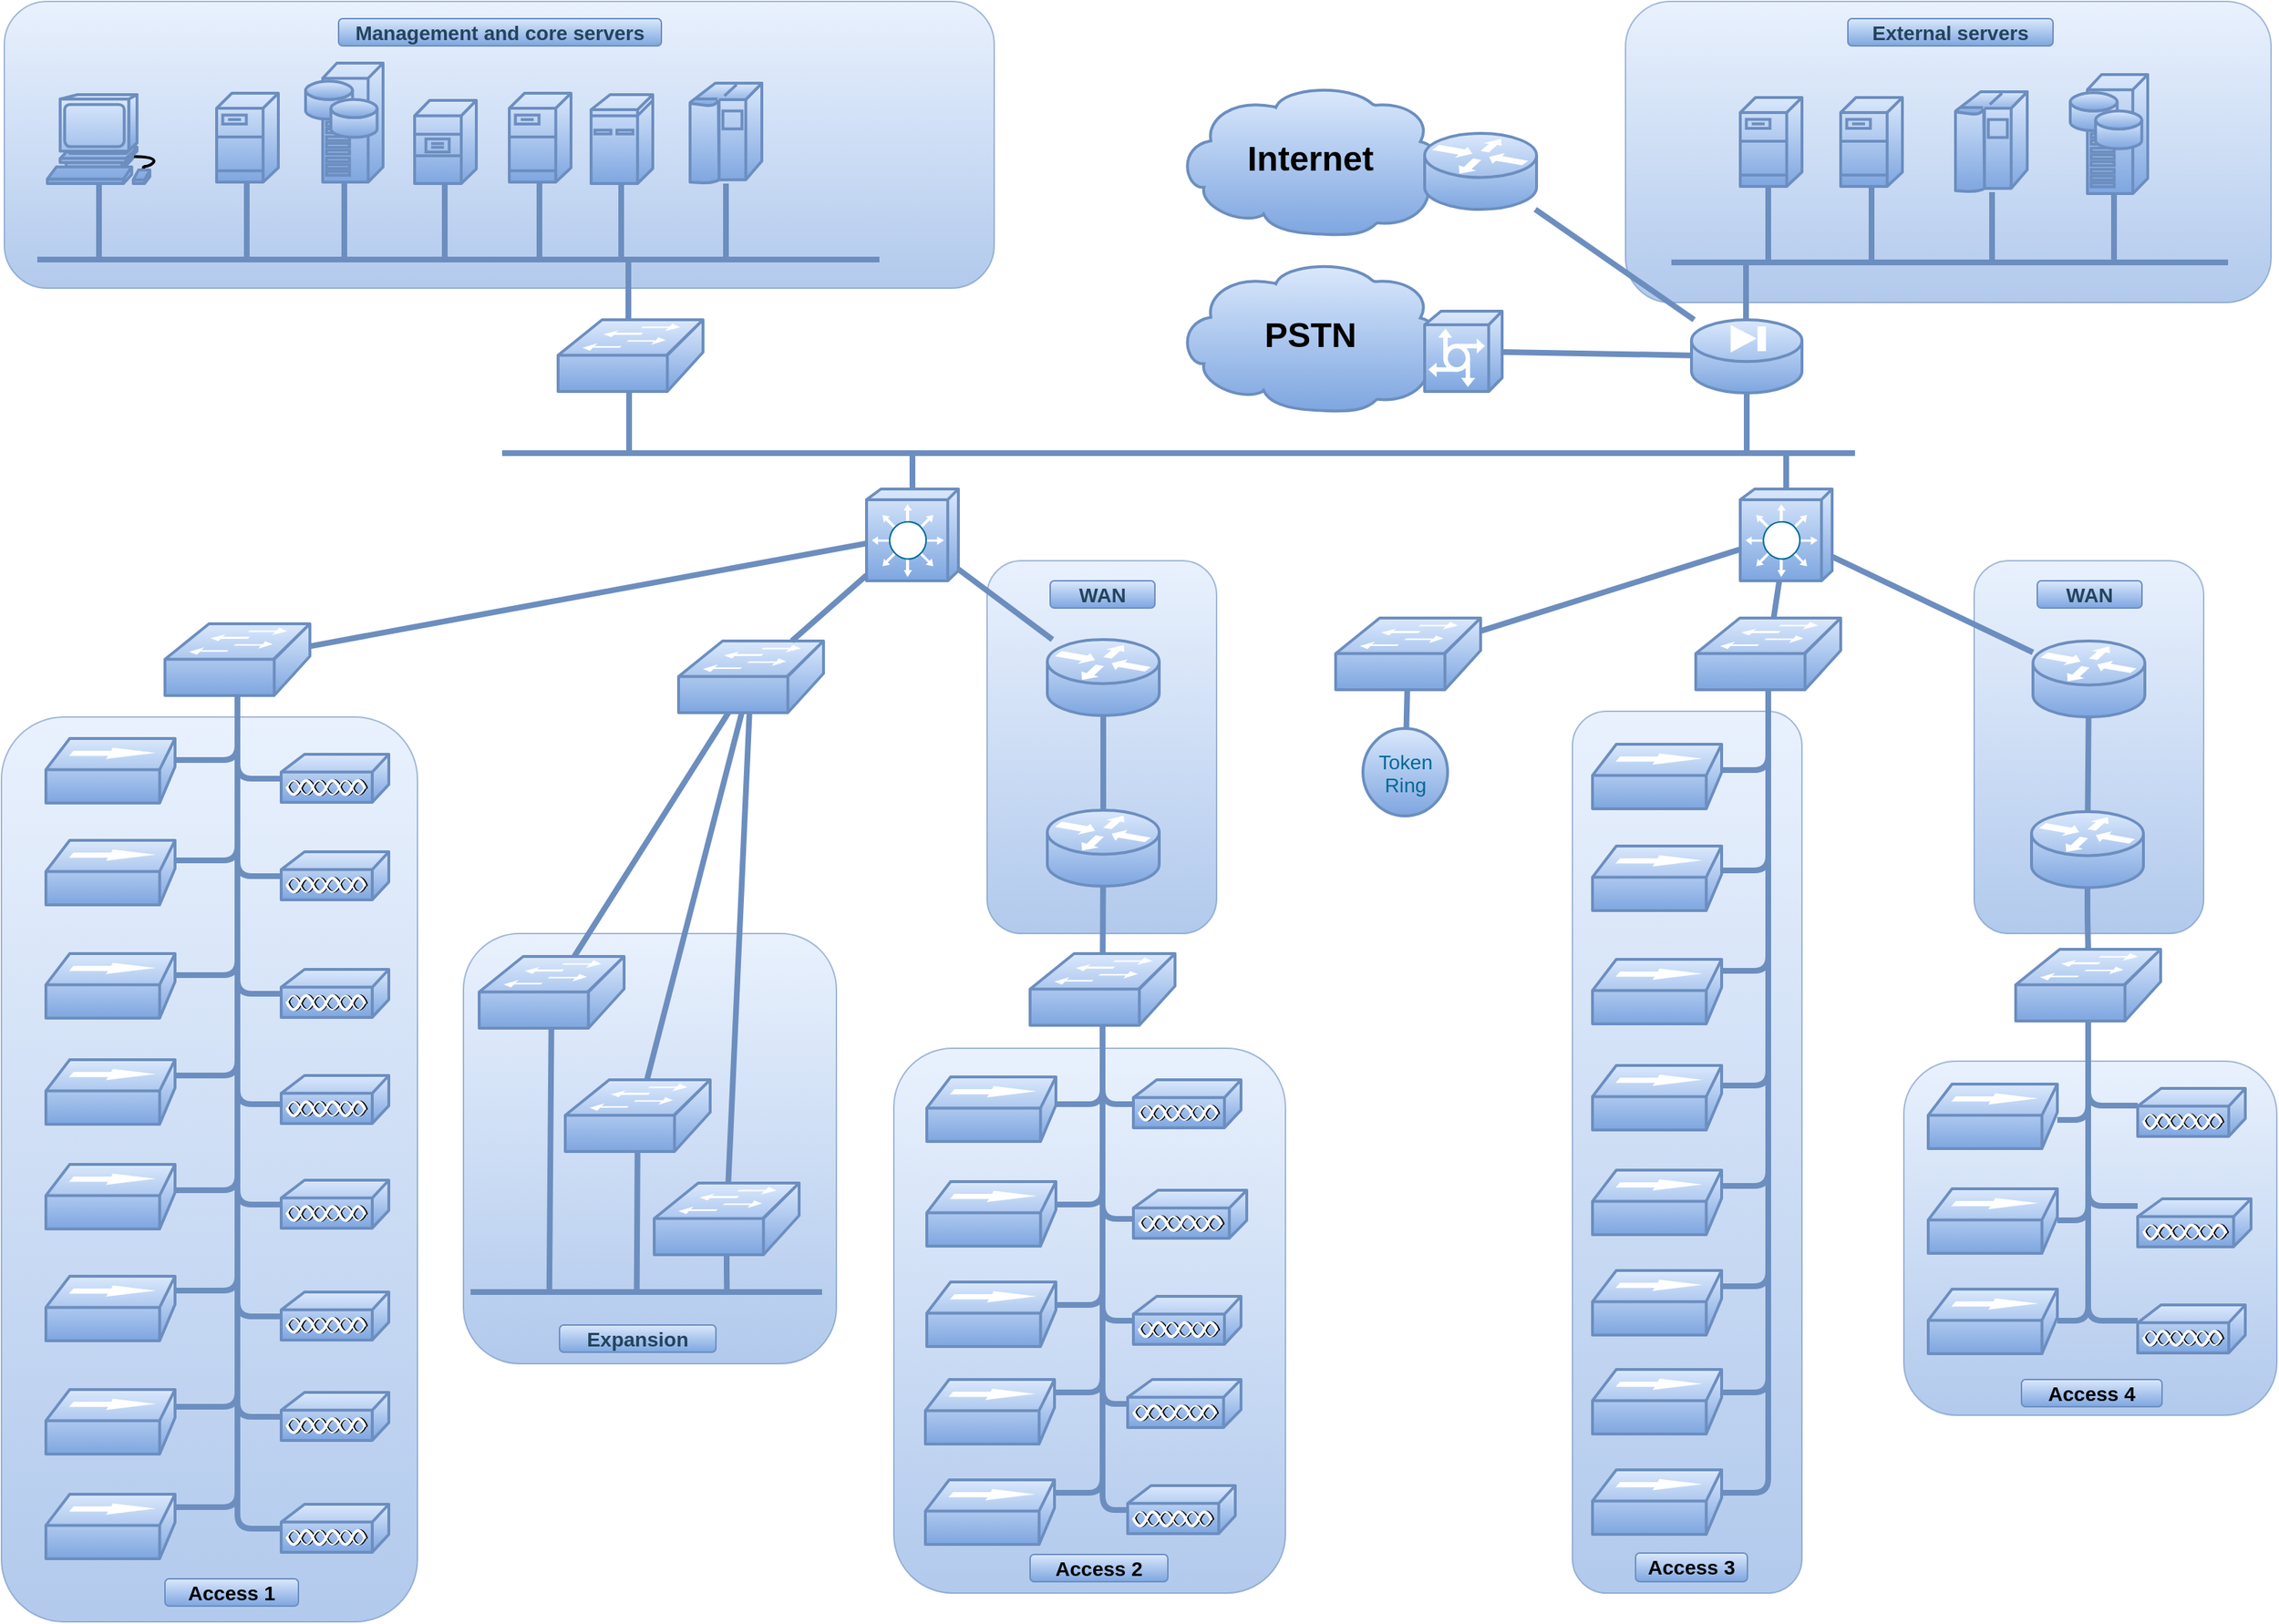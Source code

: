 <mxfile version="24.7.17">
  <diagram id="6a731a19-8d31-9384-78a2-239565b7b9f0" name="Page-1">
    <mxGraphModel dx="2868" dy="1488" grid="1" gridSize="10" guides="1" tooltips="1" connect="1" arrows="1" fold="1" page="1" pageScale="1" pageWidth="827" pageHeight="1169" background="none" math="0" shadow="0">
      <root>
        <mxCell id="0" />
        <mxCell id="1" parent="0" />
        <mxCell id="2086" value="" style="rounded=1;whiteSpace=wrap;html=1;fontSize=24;align=center;opacity=60;fillColor=#dae8fc;strokeColor=#6c8ebf;gradientColor=#7ea6e0;" parent="1" vertex="1">
          <mxGeometry x="715" y="420" width="160" height="260" as="geometry" />
        </mxCell>
        <mxCell id="2087" value="&lt;font color=&quot;#23445d&quot;&gt;WAN&lt;/font&gt;" style="rounded=1;whiteSpace=wrap;html=1;fontSize=14;align=center;fontStyle=1;fillColor=#dae8fc;strokeColor=#6c8ebf;gradientColor=#7ea6e0;" parent="1" vertex="1">
          <mxGeometry x="759" y="434" width="73" height="19" as="geometry" />
        </mxCell>
        <mxCell id="2088" value="" style="rounded=1;whiteSpace=wrap;html=1;fontSize=24;align=center;opacity=60;fillColor=#dae8fc;strokeColor=#6c8ebf;gradientColor=#7ea6e0;" parent="1" vertex="1">
          <mxGeometry x="1354" y="769" width="260" height="247" as="geometry" />
        </mxCell>
        <mxCell id="2089" value="" style="rounded=1;whiteSpace=wrap;html=1;fontSize=24;align=center;opacity=60;fillColor=#dae8fc;strokeColor=#6c8ebf;gradientColor=#7ea6e0;" parent="1" vertex="1">
          <mxGeometry x="650" y="760" width="273" height="380" as="geometry" />
        </mxCell>
        <mxCell id="2090" value="" style="rounded=1;whiteSpace=wrap;html=1;fontSize=24;align=center;opacity=60;fillColor=#dae8fc;strokeColor=#6c8ebf;gradientColor=#7ea6e0;" parent="1" vertex="1">
          <mxGeometry x="1403" y="420" width="160" height="260" as="geometry" />
        </mxCell>
        <mxCell id="2091" value="" style="rounded=1;whiteSpace=wrap;html=1;fontSize=24;align=center;opacity=60;fillColor=#dae8fc;strokeColor=#6c8ebf;gradientColor=#7ea6e0;" parent="1" vertex="1">
          <mxGeometry x="1123" y="525" width="160" height="615" as="geometry" />
        </mxCell>
        <mxCell id="2092" value="" style="rounded=1;whiteSpace=wrap;html=1;fontSize=24;align=center;opacity=60;fillColor=#dae8fc;strokeColor=#6c8ebf;gradientColor=#7ea6e0;" parent="1" vertex="1">
          <mxGeometry x="350" y="680" width="260" height="300" as="geometry" />
        </mxCell>
        <mxCell id="2093" value="" style="rounded=1;whiteSpace=wrap;html=1;fontSize=24;align=center;opacity=60;fillColor=#dae8fc;strokeColor=#6c8ebf;gradientColor=#7ea6e0;" parent="1" vertex="1">
          <mxGeometry x="28" y="529" width="290" height="631" as="geometry" />
        </mxCell>
        <mxCell id="2094" value="" style="rounded=1;whiteSpace=wrap;html=1;fontSize=24;align=center;opacity=60;fillColor=#dae8fc;strokeColor=#6c8ebf;gradientColor=#7ea6e0;" parent="1" vertex="1">
          <mxGeometry x="1160" y="30" width="450" height="210" as="geometry" />
        </mxCell>
        <mxCell id="2095" value="" style="rounded=1;whiteSpace=wrap;html=1;fontSize=24;align=center;opacity=60;fillColor=#dae8fc;strokeColor=#6c8ebf;gradientColor=#7ea6e0;" parent="1" vertex="1">
          <mxGeometry x="30" y="30" width="690" height="200" as="geometry" />
        </mxCell>
        <mxCell id="2096" value="" style="shape=mxgraph.cisco.computers_and_peripherals.workstation;html=1;dashed=0;strokeWidth=2;verticalLabelPosition=bottom;verticalAlign=top;fontFamily=Helvetica;fontSize=36;fillColor=#dae8fc;strokeColor=#6c8ebf;gradientColor=#7ea6e0;" parent="1" vertex="1">
          <mxGeometry x="60" y="95" width="83" height="62" as="geometry" />
        </mxCell>
        <mxCell id="2097" value="" style="shape=mxgraph.cisco.servers.fileserver;html=1;dashed=0;strokeWidth=2;verticalLabelPosition=bottom;verticalAlign=top;fontFamily=Helvetica;fontSize=36;fillColor=#dae8fc;strokeColor=#6c8ebf;gradientColor=#7ea6e0;" parent="1" vertex="1">
          <mxGeometry x="178" y="94" width="43" height="62" as="geometry" />
        </mxCell>
        <mxCell id="2098" value="" style="shape=mxgraph.cisco.servers.fileserver;html=1;dashed=0;strokeWidth=2;verticalLabelPosition=bottom;verticalAlign=top;fontFamily=Helvetica;fontSize=36;fillColor=#dae8fc;strokeColor=#6c8ebf;gradientColor=#7ea6e0;" parent="1" vertex="1">
          <mxGeometry x="382" y="94" width="43" height="62" as="geometry" />
        </mxCell>
        <mxCell id="2099" value="" style="shape=mxgraph.cisco.servers.file_server;html=1;dashed=0;strokeWidth=2;verticalLabelPosition=bottom;verticalAlign=top;fontFamily=Helvetica;fontSize=36;fillColor=#dae8fc;strokeColor=#6c8ebf;gradientColor=#7ea6e0;" parent="1" vertex="1">
          <mxGeometry x="316" y="99" width="43" height="58" as="geometry" />
        </mxCell>
        <mxCell id="2100" value="" style="shape=mxgraph.cisco.servers.storage_server;html=1;dashed=0;strokeWidth=2;verticalLabelPosition=bottom;verticalAlign=top;fontFamily=Helvetica;fontSize=36;fillColor=#dae8fc;strokeColor=#6c8ebf;gradientColor=#7ea6e0;" parent="1" vertex="1">
          <mxGeometry x="240" y="73" width="54" height="83" as="geometry" />
        </mxCell>
        <mxCell id="2101" value="" style="shape=mxgraph.cisco.computers_and_peripherals.ibm_mini_as400;html=1;dashed=0;strokeWidth=2;verticalLabelPosition=bottom;verticalAlign=top;fontFamily=Helvetica;fontSize=36;fillColor=#dae8fc;strokeColor=#6c8ebf;gradientColor=#7ea6e0;" parent="1" vertex="1">
          <mxGeometry x="439" y="95" width="43" height="62" as="geometry" />
        </mxCell>
        <mxCell id="2102" value="" style="shape=mxgraph.cisco.computers_and_peripherals.ibm_mainframe;html=1;dashed=0;strokeWidth=2;verticalLabelPosition=bottom;verticalAlign=top;fontFamily=Helvetica;fontSize=36;fillColor=#dae8fc;strokeColor=#6c8ebf;gradientColor=#7ea6e0;" parent="1" vertex="1">
          <mxGeometry x="508" y="87" width="50" height="70" as="geometry" />
        </mxCell>
        <mxCell id="2103" value="" style="shape=mxgraph.cisco.servers.fileserver;html=1;dashed=0;strokeWidth=2;verticalLabelPosition=bottom;verticalAlign=top;fontFamily=Helvetica;fontSize=36;fillColor=#dae8fc;strokeColor=#6c8ebf;gradientColor=#7ea6e0;" parent="1" vertex="1">
          <mxGeometry x="1240" y="97" width="43" height="62" as="geometry" />
        </mxCell>
        <mxCell id="2104" value="" style="shape=mxgraph.cisco.servers.fileserver;html=1;dashed=0;strokeWidth=2;verticalLabelPosition=bottom;verticalAlign=top;fontFamily=Helvetica;fontSize=36;fillColor=#dae8fc;strokeColor=#6c8ebf;gradientColor=#7ea6e0;" parent="1" vertex="1">
          <mxGeometry x="1310" y="97" width="43" height="62" as="geometry" />
        </mxCell>
        <mxCell id="2105" value="" style="shape=mxgraph.cisco.computers_and_peripherals.ibm_mainframe;html=1;dashed=0;strokeWidth=2;verticalLabelPosition=bottom;verticalAlign=top;fontFamily=Helvetica;fontSize=36;fillColor=#dae8fc;strokeColor=#6c8ebf;gradientColor=#7ea6e0;" parent="1" vertex="1">
          <mxGeometry x="1390" y="93" width="50" height="70" as="geometry" />
        </mxCell>
        <mxCell id="2106" value="" style="shape=mxgraph.cisco.servers.storage_server;html=1;dashed=0;strokeWidth=2;verticalLabelPosition=bottom;verticalAlign=top;fontFamily=Helvetica;fontSize=36;fillColor=#dae8fc;strokeColor=#6c8ebf;gradientColor=#7ea6e0;" parent="1" vertex="1">
          <mxGeometry x="1470" y="81" width="54" height="83" as="geometry" />
        </mxCell>
        <mxCell id="2107" value="" style="shape=mxgraph.cisco.switches.workgroup_switch;html=1;dashed=0;strokeWidth=2;verticalLabelPosition=bottom;verticalAlign=top;fontFamily=Helvetica;fontSize=36;fillColor=#dae8fc;strokeColor=#6c8ebf;gradientColor=#7ea6e0;" parent="1" vertex="1">
          <mxGeometry x="416" y="252" width="101" height="50" as="geometry" />
        </mxCell>
        <mxCell id="2108" value="" style="shape=mxgraph.cisco.security.pix_firewall;html=1;dashed=0;strokeWidth=2;verticalLabelPosition=bottom;verticalAlign=top;fontFamily=Helvetica;fontSize=36;fillColor=#dae8fc;strokeColor=#6c8ebf;gradientColor=#7ea6e0;" parent="1" vertex="1">
          <mxGeometry x="1206" y="252" width="77" height="51" as="geometry" />
        </mxCell>
        <mxCell id="2109" value="Internet" style="shape=mxgraph.cisco.storage.cloud;html=1;dashed=0;strokeWidth=2;fontFamily=Helvetica;fontSize=24;align=center;fontStyle=1;fillColor=#dae8fc;strokeColor=#6c8ebf;gradientColor=#7ea6e0;" parent="1" vertex="1">
          <mxGeometry x="847" y="87" width="186" height="106" as="geometry" />
        </mxCell>
        <mxCell id="2110" value="PSTN" style="shape=mxgraph.cisco.storage.cloud;html=1;dashed=0;strokeWidth=2;fontFamily=Helvetica;fontSize=24;fontStyle=1;fillColor=#dae8fc;strokeColor=#6c8ebf;gradientColor=#7ea6e0;" parent="1" vertex="1">
          <mxGeometry x="847" y="210" width="186" height="106" as="geometry" />
        </mxCell>
        <mxCell id="2111" value="" style="shape=mxgraph.cisco.servers.communications_server;html=1;dashed=0;strokeWidth=2;verticalLabelPosition=bottom;verticalAlign=top;fontFamily=Helvetica;fontSize=36;fillColor=#dae8fc;strokeColor=#6c8ebf;gradientColor=#7ea6e0;" parent="1" vertex="1">
          <mxGeometry x="1020" y="246" width="54" height="56" as="geometry" />
        </mxCell>
        <mxCell id="2112" value="" style="shape=mxgraph.cisco.switches.layer_3_switch;html=1;dashed=0;strokeWidth=2;verticalLabelPosition=bottom;verticalAlign=top;fontFamily=Helvetica;fontSize=36;fillColor=#dae8fc;strokeColor=#6c8ebf;gradientColor=#7ea6e0;" parent="1" vertex="1">
          <mxGeometry x="631" y="370" width="64" height="64" as="geometry" />
        </mxCell>
        <mxCell id="2113" value="" style="shape=mxgraph.cisco.switches.layer_3_switch;html=1;dashed=0;strokeWidth=2;verticalLabelPosition=bottom;verticalAlign=top;fontFamily=Helvetica;fontSize=36;fillColor=#dae8fc;strokeColor=#6c8ebf;gradientColor=#7ea6e0;" parent="1" vertex="1">
          <mxGeometry x="1240" y="370" width="64" height="64" as="geometry" />
        </mxCell>
        <mxCell id="2114" value="" style="shape=mxgraph.cisco.switches.workgroup_switch;html=1;dashed=0;strokeWidth=2;verticalLabelPosition=bottom;verticalAlign=top;fontFamily=Helvetica;fontSize=36;fillColor=#dae8fc;strokeColor=#6c8ebf;gradientColor=#7ea6e0;" parent="1" vertex="1">
          <mxGeometry x="142" y="464" width="101" height="50" as="geometry" />
        </mxCell>
        <mxCell id="2115" value="" style="shape=mxgraph.cisco.switches.workgroup_switch;html=1;dashed=0;strokeWidth=2;verticalLabelPosition=bottom;verticalAlign=top;fontFamily=Helvetica;fontSize=36;fillColor=#dae8fc;strokeColor=#6c8ebf;gradientColor=#7ea6e0;" parent="1" vertex="1">
          <mxGeometry x="958" y="460" width="101" height="50" as="geometry" />
        </mxCell>
        <mxCell id="2116" value="" style="shape=mxgraph.cisco.switches.workgroup_switch;html=1;dashed=0;strokeWidth=2;verticalLabelPosition=bottom;verticalAlign=top;fontFamily=Helvetica;fontSize=36;fillColor=#dae8fc;strokeColor=#6c8ebf;gradientColor=#7ea6e0;" parent="1" vertex="1">
          <mxGeometry x="500" y="476" width="101" height="50" as="geometry" />
        </mxCell>
        <mxCell id="2117" value="" style="shape=mxgraph.cisco.switches.workgroup_switch;html=1;dashed=0;strokeWidth=2;verticalLabelPosition=bottom;verticalAlign=top;fontFamily=Helvetica;fontSize=36;fillColor=#dae8fc;strokeColor=#6c8ebf;gradientColor=#7ea6e0;" parent="1" vertex="1">
          <mxGeometry x="1209" y="460" width="101" height="50" as="geometry" />
        </mxCell>
        <mxCell id="2118" value="" style="shape=mxgraph.cisco.switches.workgroup_switch;html=1;dashed=0;strokeWidth=2;verticalLabelPosition=bottom;verticalAlign=top;fontFamily=Helvetica;fontSize=36;fillColor=#dae8fc;strokeColor=#6c8ebf;gradientColor=#7ea6e0;" parent="1" vertex="1">
          <mxGeometry x="361" y="696" width="101" height="50" as="geometry" />
        </mxCell>
        <mxCell id="2119" value="" style="shape=mxgraph.cisco.switches.workgroup_switch;html=1;dashed=0;strokeWidth=2;verticalLabelPosition=bottom;verticalAlign=top;fontFamily=Helvetica;fontSize=36;fillColor=#dae8fc;strokeColor=#6c8ebf;gradientColor=#7ea6e0;" parent="1" vertex="1">
          <mxGeometry x="483" y="854" width="101" height="50" as="geometry" />
        </mxCell>
        <mxCell id="2120" value="" style="shape=mxgraph.cisco.misc.access_point;html=1;dashed=0;strokeWidth=2;verticalLabelPosition=bottom;verticalAlign=top;fontFamily=Helvetica;fontSize=36;fillColor=#dae8fc;strokeColor=#6c8ebf;gradientColor=#7ea6e0;" parent="1" vertex="1">
          <mxGeometry x="223" y="555" width="75" height="34" as="geometry" />
        </mxCell>
        <mxCell id="2121" value="" style="shape=mxgraph.cisco.misc.access_point;html=1;dashed=0;strokeWidth=2;verticalLabelPosition=bottom;verticalAlign=top;fontFamily=Helvetica;fontSize=36;fillColor=#dae8fc;strokeColor=#6c8ebf;gradientColor=#7ea6e0;" parent="1" vertex="1">
          <mxGeometry x="223" y="623" width="75" height="34" as="geometry" />
        </mxCell>
        <mxCell id="2122" value="" style="shape=mxgraph.cisco.misc.access_point;html=1;dashed=0;strokeWidth=2;verticalLabelPosition=bottom;verticalAlign=top;fontFamily=Helvetica;fontSize=36;fillColor=#dae8fc;strokeColor=#6c8ebf;gradientColor=#7ea6e0;" parent="1" vertex="1">
          <mxGeometry x="223" y="852" width="75" height="34" as="geometry" />
        </mxCell>
        <mxCell id="2123" value="" style="shape=mxgraph.cisco.misc.access_point;html=1;dashed=0;strokeWidth=2;verticalLabelPosition=bottom;verticalAlign=top;fontFamily=Helvetica;fontSize=36;fillColor=#dae8fc;strokeColor=#6c8ebf;gradientColor=#7ea6e0;" parent="1" vertex="1">
          <mxGeometry x="223" y="705" width="75" height="34" as="geometry" />
        </mxCell>
        <mxCell id="2124" value="" style="shape=mxgraph.cisco.misc.access_point;html=1;dashed=0;strokeWidth=2;verticalLabelPosition=bottom;verticalAlign=top;fontFamily=Helvetica;fontSize=36;fillColor=#dae8fc;strokeColor=#6c8ebf;gradientColor=#7ea6e0;" parent="1" vertex="1">
          <mxGeometry x="223" y="930" width="75" height="34" as="geometry" />
        </mxCell>
        <mxCell id="2125" value="" style="shape=mxgraph.cisco.misc.access_point;html=1;dashed=0;strokeWidth=2;verticalLabelPosition=bottom;verticalAlign=top;fontFamily=Helvetica;fontSize=36;fillColor=#dae8fc;strokeColor=#6c8ebf;gradientColor=#7ea6e0;" parent="1" vertex="1">
          <mxGeometry x="223" y="779" width="75" height="34" as="geometry" />
        </mxCell>
        <mxCell id="2126" value="" style="shape=mxgraph.cisco.hubs_and_gateways.100baset_hub;html=1;dashed=0;strokeWidth=2;verticalLabelPosition=bottom;verticalAlign=top;fontFamily=Helvetica;fontSize=36;fillColor=#dae8fc;strokeColor=#6c8ebf;gradientColor=#7ea6e0;" parent="1" vertex="1">
          <mxGeometry x="59" y="544" width="90" height="45" as="geometry" />
        </mxCell>
        <mxCell id="2127" value="" style="shape=mxgraph.cisco.hubs_and_gateways.100baset_hub;html=1;dashed=0;strokeWidth=2;verticalLabelPosition=bottom;verticalAlign=top;fontFamily=Helvetica;fontSize=36;fillColor=#dae8fc;strokeColor=#6c8ebf;gradientColor=#7ea6e0;" parent="1" vertex="1">
          <mxGeometry x="59" y="841" width="90" height="45" as="geometry" />
        </mxCell>
        <mxCell id="2128" value="" style="shape=mxgraph.cisco.hubs_and_gateways.100baset_hub;html=1;dashed=0;strokeWidth=2;verticalLabelPosition=bottom;verticalAlign=top;fontFamily=Helvetica;fontSize=36;fillColor=#dae8fc;strokeColor=#6c8ebf;gradientColor=#7ea6e0;" parent="1" vertex="1">
          <mxGeometry x="59" y="615" width="90" height="45" as="geometry" />
        </mxCell>
        <mxCell id="2129" value="" style="shape=mxgraph.cisco.hubs_and_gateways.100baset_hub;html=1;dashed=0;strokeWidth=2;verticalLabelPosition=bottom;verticalAlign=top;fontFamily=Helvetica;fontSize=36;fillColor=#dae8fc;strokeColor=#6c8ebf;gradientColor=#7ea6e0;" parent="1" vertex="1">
          <mxGeometry x="59" y="694" width="90" height="45" as="geometry" />
        </mxCell>
        <mxCell id="2130" value="" style="shape=mxgraph.cisco.hubs_and_gateways.100baset_hub;html=1;dashed=0;strokeWidth=2;verticalLabelPosition=bottom;verticalAlign=top;fontFamily=Helvetica;fontSize=36;fillColor=#dae8fc;strokeColor=#6c8ebf;gradientColor=#7ea6e0;" parent="1" vertex="1">
          <mxGeometry x="59" y="768" width="90" height="45" as="geometry" />
        </mxCell>
        <mxCell id="2131" value="" style="shape=mxgraph.cisco.misc.token;html=1;dashed=0;strokeWidth=2;verticalLabelPosition=bottom;verticalAlign=top;fontFamily=Helvetica;fontSize=36;labelBackgroundColor=none;fillColor=#dae8fc;strokeColor=#6c8ebf;gradientColor=#7ea6e0;" parent="1" vertex="1">
          <mxGeometry x="977" y="537" width="59" height="61" as="geometry" />
        </mxCell>
        <mxCell id="2132" value="" style="shape=mxgraph.cisco.routers.router;html=1;dashed=0;strokeWidth=2;verticalLabelPosition=bottom;verticalAlign=top;fontFamily=Helvetica;fontSize=36;fillColor=#dae8fc;strokeColor=#6c8ebf;gradientColor=#7ea6e0;" parent="1" vertex="1">
          <mxGeometry x="757" y="475" width="78" height="53" as="geometry" />
        </mxCell>
        <mxCell id="2133" value="" style="shape=mxgraph.cisco.routers.router;html=1;dashed=0;strokeWidth=2;verticalLabelPosition=bottom;verticalAlign=top;fontFamily=Helvetica;fontSize=36;fillColor=#dae8fc;strokeColor=#6c8ebf;gradientColor=#7ea6e0;" parent="1" vertex="1">
          <mxGeometry x="1444" y="476" width="78" height="53" as="geometry" />
        </mxCell>
        <mxCell id="2134" value="" style="shape=mxgraph.cisco.routers.router;html=1;dashed=0;strokeWidth=2;verticalLabelPosition=bottom;verticalAlign=top;fontFamily=Helvetica;fontSize=36;fillColor=#dae8fc;strokeColor=#6c8ebf;gradientColor=#7ea6e0;" parent="1" vertex="1">
          <mxGeometry x="757" y="594" width="78" height="53" as="geometry" />
        </mxCell>
        <mxCell id="2135" value="" style="shape=mxgraph.cisco.routers.router;html=1;dashed=0;strokeWidth=2;verticalLabelPosition=bottom;verticalAlign=top;fontFamily=Helvetica;fontSize=36;fillColor=#dae8fc;strokeColor=#6c8ebf;gradientColor=#7ea6e0;" parent="1" vertex="1">
          <mxGeometry x="1443" y="595" width="78" height="53" as="geometry" />
        </mxCell>
        <mxCell id="2136" value="" style="shape=mxgraph.cisco.switches.workgroup_switch;html=1;dashed=0;strokeWidth=2;verticalLabelPosition=bottom;verticalAlign=top;fontFamily=Helvetica;fontSize=36;fillColor=#dae8fc;strokeColor=#6c8ebf;gradientColor=#7ea6e0;" parent="1" vertex="1">
          <mxGeometry x="745" y="694" width="101" height="50" as="geometry" />
        </mxCell>
        <mxCell id="2137" value="" style="shape=mxgraph.cisco.switches.workgroup_switch;html=1;dashed=0;strokeWidth=2;verticalLabelPosition=bottom;verticalAlign=top;fontFamily=Helvetica;fontSize=36;fillColor=#dae8fc;strokeColor=#6c8ebf;gradientColor=#7ea6e0;" parent="1" vertex="1">
          <mxGeometry x="1432" y="691" width="101" height="50" as="geometry" />
        </mxCell>
        <mxCell id="2138" value="" style="shape=mxgraph.cisco.routers.router;html=1;dashed=0;strokeWidth=2;verticalLabelPosition=bottom;verticalAlign=top;fontFamily=Helvetica;fontSize=36;fillColor=#dae8fc;strokeColor=#6c8ebf;gradientColor=#7ea6e0;" parent="1" vertex="1">
          <mxGeometry x="1020" y="122" width="78" height="53" as="geometry" />
        </mxCell>
        <mxCell id="2139" value="" style="shape=mxgraph.cisco.hubs_and_gateways.100baset_hub;html=1;dashed=0;strokeWidth=2;verticalLabelPosition=bottom;verticalAlign=top;fontFamily=Helvetica;fontSize=36;fillColor=#dae8fc;strokeColor=#6c8ebf;gradientColor=#7ea6e0;" parent="1" vertex="1">
          <mxGeometry x="59" y="919" width="90" height="45" as="geometry" />
        </mxCell>
        <mxCell id="2140" value="" style="shape=mxgraph.cisco.hubs_and_gateways.100baset_hub;html=1;dashed=0;strokeWidth=2;verticalLabelPosition=bottom;verticalAlign=top;fontFamily=Helvetica;fontSize=36;fillColor=#dae8fc;strokeColor=#6c8ebf;gradientColor=#7ea6e0;" parent="1" vertex="1">
          <mxGeometry x="1137" y="548" width="90" height="45" as="geometry" />
        </mxCell>
        <mxCell id="2141" value="" style="shape=mxgraph.cisco.hubs_and_gateways.100baset_hub;html=1;dashed=0;strokeWidth=2;verticalLabelPosition=bottom;verticalAlign=top;fontFamily=Helvetica;fontSize=36;fillColor=#dae8fc;strokeColor=#6c8ebf;gradientColor=#7ea6e0;" parent="1" vertex="1">
          <mxGeometry x="1137" y="845" width="90" height="45" as="geometry" />
        </mxCell>
        <mxCell id="2142" value="" style="shape=mxgraph.cisco.hubs_and_gateways.100baset_hub;html=1;dashed=0;strokeWidth=2;verticalLabelPosition=bottom;verticalAlign=top;fontFamily=Helvetica;fontSize=36;fillColor=#dae8fc;strokeColor=#6c8ebf;gradientColor=#7ea6e0;" parent="1" vertex="1">
          <mxGeometry x="1137" y="619" width="90" height="45" as="geometry" />
        </mxCell>
        <mxCell id="2143" value="" style="shape=mxgraph.cisco.hubs_and_gateways.100baset_hub;html=1;dashed=0;strokeWidth=2;verticalLabelPosition=bottom;verticalAlign=top;fontFamily=Helvetica;fontSize=36;fillColor=#dae8fc;strokeColor=#6c8ebf;gradientColor=#7ea6e0;" parent="1" vertex="1">
          <mxGeometry x="1137" y="698" width="90" height="45" as="geometry" />
        </mxCell>
        <mxCell id="2144" value="" style="shape=mxgraph.cisco.hubs_and_gateways.100baset_hub;html=1;dashed=0;strokeWidth=2;verticalLabelPosition=bottom;verticalAlign=top;fontFamily=Helvetica;fontSize=36;fillColor=#dae8fc;strokeColor=#6c8ebf;gradientColor=#7ea6e0;" parent="1" vertex="1">
          <mxGeometry x="1137" y="772" width="90" height="45" as="geometry" />
        </mxCell>
        <mxCell id="2145" value="" style="shape=mxgraph.cisco.hubs_and_gateways.100baset_hub;html=1;dashed=0;strokeWidth=2;verticalLabelPosition=bottom;verticalAlign=top;fontFamily=Helvetica;fontSize=36;fillColor=#dae8fc;strokeColor=#6c8ebf;gradientColor=#7ea6e0;" parent="1" vertex="1">
          <mxGeometry x="1137" y="915" width="90" height="45" as="geometry" />
        </mxCell>
        <mxCell id="2146" value="" style="shape=mxgraph.cisco.hubs_and_gateways.100baset_hub;html=1;dashed=0;strokeWidth=2;verticalLabelPosition=bottom;verticalAlign=top;fontFamily=Helvetica;fontSize=36;fillColor=#dae8fc;strokeColor=#6c8ebf;gradientColor=#7ea6e0;" parent="1" vertex="1">
          <mxGeometry x="673" y="853" width="90" height="45" as="geometry" />
        </mxCell>
        <mxCell id="2147" value="" style="shape=mxgraph.cisco.hubs_and_gateways.100baset_hub;html=1;dashed=0;strokeWidth=2;verticalLabelPosition=bottom;verticalAlign=top;fontFamily=Helvetica;fontSize=36;fillColor=#dae8fc;strokeColor=#6c8ebf;gradientColor=#7ea6e0;" parent="1" vertex="1">
          <mxGeometry x="673" y="780" width="90" height="45" as="geometry" />
        </mxCell>
        <mxCell id="2148" value="" style="shape=mxgraph.cisco.hubs_and_gateways.100baset_hub;html=1;dashed=0;strokeWidth=2;verticalLabelPosition=bottom;verticalAlign=top;fontFamily=Helvetica;fontSize=36;fillColor=#dae8fc;strokeColor=#6c8ebf;gradientColor=#7ea6e0;" parent="1" vertex="1">
          <mxGeometry x="673" y="923" width="90" height="45" as="geometry" />
        </mxCell>
        <mxCell id="2149" value="" style="shape=mxgraph.cisco.misc.access_point;html=1;dashed=0;strokeWidth=2;verticalLabelPosition=bottom;verticalAlign=top;fontFamily=Helvetica;fontSize=36;fillColor=#dae8fc;strokeColor=#6c8ebf;gradientColor=#7ea6e0;" parent="1" vertex="1">
          <mxGeometry x="817" y="859" width="79" height="34" as="geometry" />
        </mxCell>
        <mxCell id="2150" value="" style="shape=mxgraph.cisco.misc.access_point;html=1;dashed=0;strokeWidth=2;verticalLabelPosition=bottom;verticalAlign=top;fontFamily=Helvetica;fontSize=36;fillColor=#dae8fc;strokeColor=#6c8ebf;gradientColor=#7ea6e0;" parent="1" vertex="1">
          <mxGeometry x="817" y="933" width="75" height="34" as="geometry" />
        </mxCell>
        <mxCell id="2151" value="" style="shape=mxgraph.cisco.misc.access_point;html=1;dashed=0;strokeWidth=2;verticalLabelPosition=bottom;verticalAlign=top;fontFamily=Helvetica;fontSize=36;fillColor=#dae8fc;strokeColor=#6c8ebf;gradientColor=#7ea6e0;" parent="1" vertex="1">
          <mxGeometry x="817" y="782" width="75" height="34" as="geometry" />
        </mxCell>
        <mxCell id="2152" value="" style="line;html=1;fillColor=#dae8fc;strokeColor=#6c8ebf;gradientColor=#7ea6e0;" parent="1" vertex="1">
          <mxGeometry x="53" y="205" width="587" height="10" as="geometry" />
        </mxCell>
        <mxCell id="2153" value="" style="line;html=1;fillColor=#dae8fc;strokeColor=#6c8ebf;gradientColor=#7ea6e0;" parent="1" vertex="1">
          <mxGeometry x="1192" y="207" width="388" height="10" as="geometry" />
        </mxCell>
        <mxCell id="2154" value="" style="line;html=1;fillColor=#dae8fc;strokeColor=#6c8ebf;gradientColor=#7ea6e0;" parent="1" vertex="1">
          <mxGeometry x="377" y="340" width="943" height="10" as="geometry" />
        </mxCell>
        <mxCell id="2155" value="" style="edgeStyle=elbowEdgeStyle;elbow=horizontal;endArrow=none;html=1;endFill=0;strokeWidth=4;rounded=1;fillColor=#dae8fc;strokeColor=#6c8ebf;gradientColor=#7ea6e0;" parent="1" target="2102" edge="1">
          <mxGeometry width="100" height="100" relative="1" as="geometry">
            <mxPoint x="533" y="210" as="sourcePoint" />
            <mxPoint x="533" y="170" as="targetPoint" />
          </mxGeometry>
        </mxCell>
        <mxCell id="2156" value="" style="edgeStyle=elbowEdgeStyle;elbow=horizontal;endArrow=none;html=1;endFill=0;strokeWidth=4;rounded=1;fillColor=#dae8fc;strokeColor=#6c8ebf;gradientColor=#7ea6e0;" parent="1" target="2101" edge="1">
          <mxGeometry width="100" height="100" relative="1" as="geometry">
            <mxPoint x="460" y="210" as="sourcePoint" />
            <mxPoint x="460.333" y="156.944" as="targetPoint" />
          </mxGeometry>
        </mxCell>
        <mxCell id="2157" value="" style="edgeStyle=elbowEdgeStyle;elbow=horizontal;endArrow=none;html=1;endFill=0;strokeWidth=4;rounded=1;fillColor=#dae8fc;strokeColor=#6c8ebf;gradientColor=#7ea6e0;" parent="1" target="2098" edge="1">
          <mxGeometry width="100" height="100" relative="1" as="geometry">
            <mxPoint x="403" y="209" as="sourcePoint" />
            <mxPoint x="403.333" y="155.944" as="targetPoint" />
          </mxGeometry>
        </mxCell>
        <mxCell id="2158" value="" style="edgeStyle=elbowEdgeStyle;elbow=horizontal;endArrow=none;html=1;endFill=0;strokeWidth=4;rounded=1;fillColor=#dae8fc;strokeColor=#6c8ebf;gradientColor=#7ea6e0;" parent="1" target="2099" edge="1">
          <mxGeometry width="100" height="100" relative="1" as="geometry">
            <mxPoint x="337" y="210" as="sourcePoint" />
            <mxPoint x="337.333" y="156.944" as="targetPoint" />
          </mxGeometry>
        </mxCell>
        <mxCell id="2159" value="" style="edgeStyle=elbowEdgeStyle;elbow=horizontal;endArrow=none;html=1;endFill=0;strokeWidth=4;rounded=1;fillColor=#dae8fc;strokeColor=#6c8ebf;gradientColor=#7ea6e0;" parent="1" target="2100" edge="1">
          <mxGeometry width="100" height="100" relative="1" as="geometry">
            <mxPoint x="267" y="210" as="sourcePoint" />
            <mxPoint x="266.806" y="156.944" as="targetPoint" />
          </mxGeometry>
        </mxCell>
        <mxCell id="2160" value="" style="edgeStyle=elbowEdgeStyle;elbow=horizontal;endArrow=none;html=1;endFill=0;strokeWidth=4;rounded=1;fillColor=#dae8fc;strokeColor=#6c8ebf;gradientColor=#7ea6e0;" parent="1" target="2097" edge="1">
          <mxGeometry width="100" height="100" relative="1" as="geometry">
            <mxPoint x="199" y="210" as="sourcePoint" />
            <mxPoint x="198.806" y="156.944" as="targetPoint" />
          </mxGeometry>
        </mxCell>
        <mxCell id="2161" value="" style="edgeStyle=elbowEdgeStyle;elbow=horizontal;endArrow=none;html=1;endFill=0;strokeWidth=4;rounded=1;fillColor=#dae8fc;strokeColor=#6c8ebf;gradientColor=#7ea6e0;" parent="1" target="2096" edge="1">
          <mxGeometry width="100" height="100" relative="1" as="geometry">
            <mxPoint x="96" y="210" as="sourcePoint" />
            <mxPoint x="96.306" y="156.25" as="targetPoint" />
          </mxGeometry>
        </mxCell>
        <mxCell id="2162" value="" style="edgeStyle=elbowEdgeStyle;elbow=horizontal;endArrow=none;html=1;endFill=0;strokeWidth=4;rounded=1;fillColor=#dae8fc;strokeColor=#6c8ebf;gradientColor=#7ea6e0;" parent="1" target="2107" edge="1">
          <mxGeometry width="100" height="100" relative="1" as="geometry">
            <mxPoint x="465" y="210" as="sourcePoint" />
            <mxPoint x="465" y="240" as="targetPoint" />
          </mxGeometry>
        </mxCell>
        <mxCell id="2163" value="" style="edgeStyle=elbowEdgeStyle;elbow=horizontal;endArrow=none;html=1;endFill=0;strokeWidth=4;rounded=1;fillColor=#dae8fc;strokeColor=#6c8ebf;gradientColor=#7ea6e0;" parent="1" source="2107" edge="1">
          <mxGeometry width="100" height="100" relative="1" as="geometry">
            <mxPoint x="465.0" y="303" as="sourcePoint" />
            <mxPoint x="465.278" y="345.083" as="targetPoint" />
          </mxGeometry>
        </mxCell>
        <mxCell id="2164" value="" style="edgeStyle=elbowEdgeStyle;elbow=horizontal;endArrow=none;html=1;endFill=0;strokeWidth=4;rounded=1;fillColor=#dae8fc;strokeColor=#6c8ebf;gradientColor=#7ea6e0;" parent="1" source="2103" edge="1">
          <mxGeometry width="100" height="100" relative="1" as="geometry">
            <mxPoint x="1259" y="170" as="sourcePoint" />
            <mxPoint x="1259.278" y="212.083" as="targetPoint" />
          </mxGeometry>
        </mxCell>
        <mxCell id="2165" value="" style="edgeStyle=elbowEdgeStyle;elbow=horizontal;endArrow=none;html=1;endFill=0;strokeWidth=4;rounded=1;fillColor=#dae8fc;strokeColor=#6c8ebf;gradientColor=#7ea6e0;" parent="1" source="2104" edge="1">
          <mxGeometry width="100" height="100" relative="1" as="geometry">
            <mxPoint x="1331" y="170.0" as="sourcePoint" />
            <mxPoint x="1331.278" y="212.083" as="targetPoint" />
          </mxGeometry>
        </mxCell>
        <mxCell id="2166" value="" style="edgeStyle=elbowEdgeStyle;elbow=horizontal;endArrow=none;html=1;endFill=0;strokeWidth=4;rounded=1;fillColor=#dae8fc;strokeColor=#6c8ebf;gradientColor=#7ea6e0;" parent="1" source="2105" edge="1">
          <mxGeometry width="100" height="100" relative="1" as="geometry">
            <mxPoint x="1415" y="170.0" as="sourcePoint" />
            <mxPoint x="1415.278" y="212.083" as="targetPoint" />
          </mxGeometry>
        </mxCell>
        <mxCell id="2167" value="" style="edgeStyle=elbowEdgeStyle;elbow=horizontal;endArrow=none;html=1;endFill=0;strokeWidth=4;rounded=1;fillColor=#dae8fc;strokeColor=#6c8ebf;gradientColor=#7ea6e0;" parent="1" source="2106" edge="1">
          <mxGeometry width="100" height="100" relative="1" as="geometry">
            <mxPoint x="1500" y="170.0" as="sourcePoint" />
            <mxPoint x="1500.278" y="212.083" as="targetPoint" />
          </mxGeometry>
        </mxCell>
        <mxCell id="2168" value="" style="edgeStyle=elbowEdgeStyle;elbow=horizontal;endArrow=none;html=1;endFill=0;strokeWidth=4;rounded=1;fillColor=#dae8fc;strokeColor=#6c8ebf;gradientColor=#7ea6e0;" parent="1" target="2108" edge="1">
          <mxGeometry width="100" height="100" relative="1" as="geometry">
            <mxPoint x="1244" y="212" as="sourcePoint" />
            <mxPoint x="1244.278" y="254.083" as="targetPoint" />
          </mxGeometry>
        </mxCell>
        <mxCell id="2169" value="" style="edgeStyle=elbowEdgeStyle;elbow=horizontal;endArrow=none;html=1;endFill=0;strokeWidth=4;rounded=1;fillColor=#dae8fc;strokeColor=#6c8ebf;gradientColor=#7ea6e0;" parent="1" source="2108" edge="1">
          <mxGeometry width="100" height="100" relative="1" as="geometry">
            <mxPoint x="1244" y="303.0" as="sourcePoint" />
            <mxPoint x="1244.278" y="345.083" as="targetPoint" />
          </mxGeometry>
        </mxCell>
        <mxCell id="2170" value="" style="elbow=horizontal;endArrow=none;html=1;endFill=0;strokeWidth=4;rounded=1;fillColor=#dae8fc;strokeColor=#6c8ebf;gradientColor=#7ea6e0;" parent="1" source="2108" target="2138" edge="1">
          <mxGeometry width="100" height="100" relative="1" as="geometry">
            <mxPoint x="1210" y="198.0" as="sourcePoint" />
            <mxPoint x="1210.278" y="240.083" as="targetPoint" />
          </mxGeometry>
        </mxCell>
        <mxCell id="2171" value="" style="elbow=horizontal;endArrow=none;html=1;endFill=0;strokeWidth=4;rounded=1;fillColor=#dae8fc;strokeColor=#6c8ebf;gradientColor=#7ea6e0;" parent="1" source="2108" target="2111" edge="1">
          <mxGeometry width="100" height="100" relative="1" as="geometry">
            <mxPoint x="1220" y="208.0" as="sourcePoint" />
            <mxPoint x="1220.278" y="250.083" as="targetPoint" />
          </mxGeometry>
        </mxCell>
        <mxCell id="2172" style="edgeStyle=none;rounded=1;html=1;endArrow=none;endFill=0;strokeWidth=4;fillColor=#dae8fc;strokeColor=#6c8ebf;gradientColor=#7ea6e0;" parent="1" source="2112" target="2114" edge="1">
          <mxGeometry relative="1" as="geometry" />
        </mxCell>
        <mxCell id="2173" style="edgeStyle=none;rounded=1;html=1;endArrow=none;endFill=0;strokeWidth=4;fillColor=#dae8fc;strokeColor=#6c8ebf;gradientColor=#7ea6e0;" parent="1" source="2112" target="2116" edge="1">
          <mxGeometry relative="1" as="geometry" />
        </mxCell>
        <mxCell id="2174" style="edgeStyle=none;rounded=1;html=1;endArrow=none;endFill=0;strokeWidth=4;fillColor=#dae8fc;strokeColor=#6c8ebf;gradientColor=#7ea6e0;" parent="1" source="2112" target="2132" edge="1">
          <mxGeometry relative="1" as="geometry">
            <mxPoint x="750" y="380" as="sourcePoint" />
          </mxGeometry>
        </mxCell>
        <mxCell id="2175" style="edgeStyle=none;rounded=1;html=1;endArrow=none;endFill=0;strokeWidth=4;fillColor=#dae8fc;strokeColor=#6c8ebf;gradientColor=#7ea6e0;" parent="1" source="2113" target="2115" edge="1">
          <mxGeometry relative="1" as="geometry" />
        </mxCell>
        <mxCell id="2176" style="edgeStyle=none;rounded=1;html=1;endArrow=none;endFill=0;strokeWidth=4;fillColor=#dae8fc;strokeColor=#6c8ebf;gradientColor=#7ea6e0;" parent="1" source="2113" target="2117" edge="1">
          <mxGeometry relative="1" as="geometry" />
        </mxCell>
        <mxCell id="2177" style="edgeStyle=none;rounded=1;html=1;endArrow=none;endFill=0;strokeWidth=4;fillColor=#dae8fc;strokeColor=#6c8ebf;gradientColor=#7ea6e0;" parent="1" source="2113" target="2133" edge="1">
          <mxGeometry relative="1" as="geometry" />
        </mxCell>
        <mxCell id="2178" value="" style="edgeStyle=elbowEdgeStyle;elbow=horizontal;endArrow=none;html=1;endFill=0;strokeWidth=4;rounded=1;fillColor=#dae8fc;strokeColor=#6c8ebf;gradientColor=#7ea6e0;" parent="1" target="2112" edge="1">
          <mxGeometry width="100" height="100" relative="1" as="geometry">
            <mxPoint x="663" y="345" as="sourcePoint" />
            <mxPoint x="663.278" y="387.083" as="targetPoint" />
          </mxGeometry>
        </mxCell>
        <mxCell id="2179" value="" style="edgeStyle=elbowEdgeStyle;elbow=horizontal;endArrow=none;html=1;endFill=0;strokeWidth=4;rounded=1;fillColor=#dae8fc;strokeColor=#6c8ebf;gradientColor=#7ea6e0;" parent="1" target="2113" edge="1">
          <mxGeometry width="100" height="100" relative="1" as="geometry">
            <mxPoint x="1272" y="345" as="sourcePoint" />
            <mxPoint x="1272.278" y="387.083" as="targetPoint" />
          </mxGeometry>
        </mxCell>
        <mxCell id="2180" style="edgeStyle=orthogonalEdgeStyle;rounded=1;html=1;endArrow=none;endFill=0;strokeWidth=4;fillColor=#dae8fc;strokeColor=#6c8ebf;gradientColor=#7ea6e0;" parent="1" source="2114" target="2126" edge="1">
          <mxGeometry relative="1" as="geometry">
            <Array as="points">
              <mxPoint x="193" y="559" />
            </Array>
          </mxGeometry>
        </mxCell>
        <mxCell id="2181" style="edgeStyle=orthogonalEdgeStyle;rounded=1;html=1;endArrow=none;endFill=0;strokeWidth=4;fillColor=#dae8fc;strokeColor=#6c8ebf;gradientColor=#7ea6e0;" parent="1" source="2114" target="2128" edge="1">
          <mxGeometry relative="1" as="geometry">
            <Array as="points">
              <mxPoint x="193" y="629" />
            </Array>
          </mxGeometry>
        </mxCell>
        <mxCell id="2182" style="edgeStyle=orthogonalEdgeStyle;rounded=1;html=1;endArrow=none;endFill=0;strokeWidth=4;fillColor=#dae8fc;strokeColor=#6c8ebf;gradientColor=#7ea6e0;" parent="1" source="2114" target="2129" edge="1">
          <mxGeometry relative="1" as="geometry">
            <Array as="points">
              <mxPoint x="193" y="709" />
            </Array>
          </mxGeometry>
        </mxCell>
        <mxCell id="2183" style="edgeStyle=orthogonalEdgeStyle;rounded=1;html=1;endArrow=none;endFill=0;strokeWidth=4;fillColor=#dae8fc;strokeColor=#6c8ebf;gradientColor=#7ea6e0;" parent="1" source="2114" target="2130" edge="1">
          <mxGeometry relative="1" as="geometry">
            <Array as="points">
              <mxPoint x="193" y="779" />
            </Array>
          </mxGeometry>
        </mxCell>
        <mxCell id="2184" style="edgeStyle=orthogonalEdgeStyle;rounded=1;html=1;endArrow=none;endFill=0;strokeWidth=4;fillColor=#dae8fc;strokeColor=#6c8ebf;gradientColor=#7ea6e0;" parent="1" source="2114" target="2120" edge="1">
          <mxGeometry relative="1" as="geometry">
            <Array as="points">
              <mxPoint x="193" y="572" />
            </Array>
          </mxGeometry>
        </mxCell>
        <mxCell id="2185" style="edgeStyle=orthogonalEdgeStyle;rounded=1;html=1;endArrow=none;endFill=0;strokeWidth=4;fillColor=#dae8fc;strokeColor=#6c8ebf;gradientColor=#7ea6e0;" parent="1" source="2114" target="2121" edge="1">
          <mxGeometry relative="1" as="geometry">
            <Array as="points">
              <mxPoint x="193" y="640" />
            </Array>
          </mxGeometry>
        </mxCell>
        <mxCell id="2186" style="edgeStyle=orthogonalEdgeStyle;rounded=1;html=1;endArrow=none;endFill=0;strokeWidth=4;fillColor=#dae8fc;strokeColor=#6c8ebf;gradientColor=#7ea6e0;" parent="1" source="2114" target="2123" edge="1">
          <mxGeometry relative="1" as="geometry">
            <Array as="points">
              <mxPoint x="193" y="722" />
            </Array>
          </mxGeometry>
        </mxCell>
        <mxCell id="2187" style="edgeStyle=orthogonalEdgeStyle;rounded=1;html=1;endArrow=none;endFill=0;strokeWidth=4;fillColor=#dae8fc;strokeColor=#6c8ebf;gradientColor=#7ea6e0;" parent="1" source="2114" target="2125" edge="1">
          <mxGeometry relative="1" as="geometry">
            <Array as="points">
              <mxPoint x="193" y="799" />
            </Array>
          </mxGeometry>
        </mxCell>
        <mxCell id="2188" style="rounded=1;html=1;endArrow=none;endFill=0;strokeWidth=4;fillColor=#dae8fc;strokeColor=#6c8ebf;gradientColor=#7ea6e0;" parent="1" source="2115" target="2131" edge="1">
          <mxGeometry relative="1" as="geometry" />
        </mxCell>
        <mxCell id="2189" style="rounded=1;html=1;endArrow=none;endFill=0;strokeWidth=4;fillColor=#dae8fc;strokeColor=#6c8ebf;gradientColor=#7ea6e0;" parent="1" source="2116" target="2119" edge="1">
          <mxGeometry relative="1" as="geometry" />
        </mxCell>
        <mxCell id="2190" style="rounded=1;html=1;endArrow=none;endFill=0;strokeWidth=4;fillColor=#dae8fc;strokeColor=#6c8ebf;gradientColor=#7ea6e0;" parent="1" source="2116" target="2118" edge="1">
          <mxGeometry relative="1" as="geometry" />
        </mxCell>
        <mxCell id="2191" value="" style="line;html=1;fillColor=#dae8fc;strokeColor=#6c8ebf;gradientColor=#7ea6e0;" parent="1" vertex="1">
          <mxGeometry x="355" y="925" width="245" height="10" as="geometry" />
        </mxCell>
        <mxCell id="2192" style="rounded=1;html=1;entryX=0.224;entryY=0.5;entryPerimeter=0;endArrow=none;endFill=0;strokeWidth=4;fillColor=#dae8fc;strokeColor=#6c8ebf;gradientColor=#7ea6e0;" parent="1" source="2118" target="2191" edge="1">
          <mxGeometry relative="1" as="geometry" />
        </mxCell>
        <mxCell id="2193" style="edgeStyle=orthogonalEdgeStyle;rounded=1;html=1;entryX=0.714;entryY=0.5;entryPerimeter=0;endArrow=none;endFill=0;strokeWidth=4;fillColor=#dae8fc;strokeColor=#6c8ebf;gradientColor=#7ea6e0;" parent="1" source="2119" edge="1">
          <mxGeometry relative="1" as="geometry">
            <mxPoint x="533" y="837" as="sourcePoint" />
            <mxPoint x="533.667" y="930.333" as="targetPoint" />
            <Array as="points">
              <mxPoint x="534" y="917" />
              <mxPoint x="533" y="917" />
            </Array>
          </mxGeometry>
        </mxCell>
        <mxCell id="2194" style="edgeStyle=orthogonalEdgeStyle;rounded=1;html=1;endArrow=none;endFill=0;strokeWidth=4;fillColor=#dae8fc;strokeColor=#6c8ebf;gradientColor=#7ea6e0;" parent="1" source="2117" target="2140" edge="1">
          <mxGeometry relative="1" as="geometry">
            <Array as="points">
              <mxPoint x="1260" y="566" />
            </Array>
          </mxGeometry>
        </mxCell>
        <mxCell id="2195" style="edgeStyle=orthogonalEdgeStyle;rounded=1;html=1;endArrow=none;endFill=0;strokeWidth=4;fillColor=#dae8fc;strokeColor=#6c8ebf;gradientColor=#7ea6e0;" parent="1" source="2117" target="2142" edge="1">
          <mxGeometry relative="1" as="geometry">
            <Array as="points">
              <mxPoint x="1260" y="636" />
            </Array>
          </mxGeometry>
        </mxCell>
        <mxCell id="2196" style="edgeStyle=orthogonalEdgeStyle;rounded=1;html=1;endArrow=none;endFill=0;strokeWidth=4;fillColor=#dae8fc;strokeColor=#6c8ebf;gradientColor=#7ea6e0;" parent="1" source="2117" target="2143" edge="1">
          <mxGeometry relative="1" as="geometry">
            <Array as="points">
              <mxPoint x="1260" y="706" />
            </Array>
          </mxGeometry>
        </mxCell>
        <mxCell id="2197" style="edgeStyle=orthogonalEdgeStyle;rounded=1;html=1;endArrow=none;endFill=0;strokeWidth=4;fillColor=#dae8fc;strokeColor=#6c8ebf;gradientColor=#7ea6e0;" parent="1" source="2117" target="2144" edge="1">
          <mxGeometry relative="1" as="geometry">
            <Array as="points">
              <mxPoint x="1260" y="786" />
            </Array>
          </mxGeometry>
        </mxCell>
        <mxCell id="2198" style="edgeStyle=orthogonalEdgeStyle;rounded=1;html=1;endArrow=none;endFill=0;strokeWidth=4;fillColor=#dae8fc;strokeColor=#6c8ebf;gradientColor=#7ea6e0;" parent="1" source="2117" target="2141" edge="1">
          <mxGeometry relative="1" as="geometry">
            <Array as="points">
              <mxPoint x="1260" y="856" />
            </Array>
          </mxGeometry>
        </mxCell>
        <mxCell id="2199" style="edgeStyle=orthogonalEdgeStyle;rounded=1;html=1;endArrow=none;endFill=0;strokeWidth=4;fillColor=#dae8fc;strokeColor=#6c8ebf;gradientColor=#7ea6e0;" parent="1" source="2117" target="2145" edge="1">
          <mxGeometry relative="1" as="geometry">
            <Array as="points">
              <mxPoint x="1260" y="926" />
            </Array>
          </mxGeometry>
        </mxCell>
        <mxCell id="2200" style="rounded=1;html=1;endArrow=none;endFill=0;strokeWidth=4;fillColor=#dae8fc;strokeColor=#6c8ebf;gradientColor=#7ea6e0;" parent="1" source="2132" target="2134" edge="1">
          <mxGeometry relative="1" as="geometry" />
        </mxCell>
        <mxCell id="2201" style="rounded=1;html=1;endArrow=none;endFill=0;strokeWidth=4;fillColor=#dae8fc;strokeColor=#6c8ebf;gradientColor=#7ea6e0;" parent="1" source="2133" target="2135" edge="1">
          <mxGeometry relative="1" as="geometry" />
        </mxCell>
        <mxCell id="2202" style="rounded=1;html=1;endArrow=none;endFill=0;strokeWidth=4;fillColor=#dae8fc;strokeColor=#6c8ebf;gradientColor=#7ea6e0;" parent="1" source="2134" target="2136" edge="1">
          <mxGeometry relative="1" as="geometry" />
        </mxCell>
        <mxCell id="2203" style="edgeStyle=orthogonalEdgeStyle;rounded=1;html=1;endArrow=none;endFill=0;strokeWidth=4;fillColor=#dae8fc;strokeColor=#6c8ebf;gradientColor=#7ea6e0;" parent="1" source="2136" target="2147" edge="1">
          <mxGeometry relative="1" as="geometry">
            <Array as="points">
              <mxPoint x="796" y="799" />
            </Array>
          </mxGeometry>
        </mxCell>
        <mxCell id="2204" style="edgeStyle=orthogonalEdgeStyle;rounded=1;html=1;endArrow=none;endFill=0;strokeWidth=4;fillColor=#dae8fc;strokeColor=#6c8ebf;gradientColor=#7ea6e0;" parent="1" source="2136" target="2146" edge="1">
          <mxGeometry relative="1" as="geometry">
            <Array as="points">
              <mxPoint x="796" y="869" />
            </Array>
          </mxGeometry>
        </mxCell>
        <mxCell id="2205" style="edgeStyle=orthogonalEdgeStyle;rounded=1;html=1;endArrow=none;endFill=0;strokeWidth=4;fillColor=#dae8fc;strokeColor=#6c8ebf;gradientColor=#7ea6e0;" parent="1" source="2136" target="2148" edge="1">
          <mxGeometry relative="1" as="geometry">
            <Array as="points">
              <mxPoint x="796" y="939" />
            </Array>
          </mxGeometry>
        </mxCell>
        <mxCell id="2206" style="edgeStyle=orthogonalEdgeStyle;rounded=1;html=1;endArrow=none;endFill=0;strokeWidth=4;fillColor=#dae8fc;strokeColor=#6c8ebf;gradientColor=#7ea6e0;" parent="1" source="2136" target="2151" edge="1">
          <mxGeometry relative="1" as="geometry">
            <Array as="points">
              <mxPoint x="796" y="799" />
            </Array>
          </mxGeometry>
        </mxCell>
        <mxCell id="2207" style="edgeStyle=orthogonalEdgeStyle;rounded=1;html=1;endArrow=none;endFill=0;strokeWidth=4;fillColor=#dae8fc;strokeColor=#6c8ebf;gradientColor=#7ea6e0;" parent="1" source="2136" target="2149" edge="1">
          <mxGeometry relative="1" as="geometry">
            <Array as="points">
              <mxPoint x="796" y="879" />
            </Array>
          </mxGeometry>
        </mxCell>
        <mxCell id="2208" style="edgeStyle=orthogonalEdgeStyle;rounded=1;html=1;endArrow=none;endFill=0;strokeWidth=4;fillColor=#dae8fc;strokeColor=#6c8ebf;gradientColor=#7ea6e0;" parent="1" source="2136" target="2150" edge="1">
          <mxGeometry relative="1" as="geometry">
            <Array as="points">
              <mxPoint x="796" y="950" />
            </Array>
          </mxGeometry>
        </mxCell>
        <mxCell id="2209" style="edgeStyle=orthogonalEdgeStyle;rounded=1;html=1;endArrow=none;endFill=0;strokeWidth=4;fillColor=#dae8fc;strokeColor=#6c8ebf;gradientColor=#7ea6e0;" parent="1" source="2114" target="2127" edge="1">
          <mxGeometry relative="1" as="geometry">
            <Array as="points">
              <mxPoint x="193" y="859" />
            </Array>
          </mxGeometry>
        </mxCell>
        <mxCell id="2210" style="edgeStyle=orthogonalEdgeStyle;rounded=1;html=1;endArrow=none;endFill=0;strokeWidth=4;fillColor=#dae8fc;strokeColor=#6c8ebf;gradientColor=#7ea6e0;" parent="1" source="2114" target="2139" edge="1">
          <mxGeometry relative="1" as="geometry">
            <Array as="points">
              <mxPoint x="193" y="929" />
            </Array>
          </mxGeometry>
        </mxCell>
        <mxCell id="2211" style="edgeStyle=orthogonalEdgeStyle;rounded=1;html=1;endArrow=none;endFill=0;strokeWidth=4;fillColor=#dae8fc;strokeColor=#6c8ebf;gradientColor=#7ea6e0;" parent="1" source="2114" target="2122" edge="1">
          <mxGeometry relative="1" as="geometry">
            <Array as="points">
              <mxPoint x="193" y="869" />
            </Array>
          </mxGeometry>
        </mxCell>
        <mxCell id="2212" style="edgeStyle=orthogonalEdgeStyle;rounded=1;html=1;endArrow=none;endFill=0;strokeWidth=4;fillColor=#dae8fc;strokeColor=#6c8ebf;gradientColor=#7ea6e0;" parent="1" source="2114" target="2124" edge="1">
          <mxGeometry relative="1" as="geometry">
            <Array as="points">
              <mxPoint x="193" y="947" />
            </Array>
          </mxGeometry>
        </mxCell>
        <mxCell id="2213" value="" style="shape=mxgraph.cisco.misc.access_point;html=1;dashed=0;strokeWidth=2;verticalLabelPosition=bottom;verticalAlign=top;fontFamily=Helvetica;fontSize=36;fillColor=#dae8fc;strokeColor=#6c8ebf;gradientColor=#7ea6e0;" parent="1" vertex="1">
          <mxGeometry x="1517" y="865" width="79" height="34" as="geometry" />
        </mxCell>
        <mxCell id="2214" value="" style="shape=mxgraph.cisco.misc.access_point;html=1;dashed=0;strokeWidth=2;verticalLabelPosition=bottom;verticalAlign=top;fontFamily=Helvetica;fontSize=36;fillColor=#dae8fc;strokeColor=#6c8ebf;gradientColor=#7ea6e0;" parent="1" vertex="1">
          <mxGeometry x="1517" y="939" width="75" height="34" as="geometry" />
        </mxCell>
        <mxCell id="2215" value="" style="shape=mxgraph.cisco.misc.access_point;html=1;dashed=0;strokeWidth=2;verticalLabelPosition=bottom;verticalAlign=top;fontFamily=Helvetica;fontSize=36;fillColor=#dae8fc;strokeColor=#6c8ebf;gradientColor=#7ea6e0;" parent="1" vertex="1">
          <mxGeometry x="1517" y="788" width="75" height="34" as="geometry" />
        </mxCell>
        <mxCell id="2216" value="" style="shape=mxgraph.cisco.hubs_and_gateways.100baset_hub;html=1;dashed=0;strokeWidth=2;verticalLabelPosition=bottom;verticalAlign=top;fontFamily=Helvetica;fontSize=36;fillColor=#dae8fc;strokeColor=#6c8ebf;gradientColor=#7ea6e0;" parent="1" vertex="1">
          <mxGeometry x="1371" y="858" width="90" height="45" as="geometry" />
        </mxCell>
        <mxCell id="2217" value="" style="shape=mxgraph.cisco.hubs_and_gateways.100baset_hub;html=1;dashed=0;strokeWidth=2;verticalLabelPosition=bottom;verticalAlign=top;fontFamily=Helvetica;fontSize=36;fillColor=#dae8fc;strokeColor=#6c8ebf;gradientColor=#7ea6e0;" parent="1" vertex="1">
          <mxGeometry x="1371" y="785" width="90" height="45" as="geometry" />
        </mxCell>
        <mxCell id="2218" value="" style="shape=mxgraph.cisco.hubs_and_gateways.100baset_hub;html=1;dashed=0;strokeWidth=2;verticalLabelPosition=bottom;verticalAlign=top;fontFamily=Helvetica;fontSize=36;fillColor=#dae8fc;strokeColor=#6c8ebf;gradientColor=#7ea6e0;" parent="1" vertex="1">
          <mxGeometry x="1371" y="928" width="90" height="45" as="geometry" />
        </mxCell>
        <mxCell id="2219" style="edgeStyle=orthogonalEdgeStyle;rounded=1;html=1;endArrow=none;endFill=0;strokeWidth=4;fillColor=#dae8fc;strokeColor=#6c8ebf;gradientColor=#7ea6e0;" parent="1" source="2135" target="2137" edge="1">
          <mxGeometry relative="1" as="geometry" />
        </mxCell>
        <mxCell id="2220" style="edgeStyle=orthogonalEdgeStyle;rounded=1;html=1;endArrow=none;endFill=0;strokeWidth=4;fillColor=#dae8fc;strokeColor=#6c8ebf;gradientColor=#7ea6e0;" parent="1" source="2137" target="2217" edge="1">
          <mxGeometry relative="1" as="geometry">
            <Array as="points">
              <mxPoint x="1482" y="810" />
            </Array>
          </mxGeometry>
        </mxCell>
        <mxCell id="2221" style="edgeStyle=orthogonalEdgeStyle;rounded=1;html=1;endArrow=none;endFill=0;strokeWidth=4;fillColor=#dae8fc;strokeColor=#6c8ebf;gradientColor=#7ea6e0;" parent="1" source="2137" target="2216" edge="1">
          <mxGeometry relative="1" as="geometry">
            <Array as="points">
              <mxPoint x="1482" y="880" />
            </Array>
          </mxGeometry>
        </mxCell>
        <mxCell id="2222" style="edgeStyle=orthogonalEdgeStyle;rounded=1;html=1;endArrow=none;endFill=0;strokeWidth=4;fillColor=#dae8fc;strokeColor=#6c8ebf;gradientColor=#7ea6e0;" parent="1" source="2137" target="2218" edge="1">
          <mxGeometry relative="1" as="geometry">
            <Array as="points">
              <mxPoint x="1482" y="950" />
            </Array>
          </mxGeometry>
        </mxCell>
        <mxCell id="2223" style="edgeStyle=orthogonalEdgeStyle;rounded=1;html=1;endArrow=none;endFill=0;strokeWidth=4;fillColor=#dae8fc;strokeColor=#6c8ebf;gradientColor=#7ea6e0;" parent="1" source="2137" target="2215" edge="1">
          <mxGeometry relative="1" as="geometry">
            <Array as="points">
              <mxPoint x="1482" y="800" />
            </Array>
          </mxGeometry>
        </mxCell>
        <mxCell id="2224" style="edgeStyle=orthogonalEdgeStyle;rounded=1;html=1;endArrow=none;endFill=0;strokeWidth=4;fillColor=#dae8fc;strokeColor=#6c8ebf;gradientColor=#7ea6e0;" parent="1" source="2137" target="2213" edge="1">
          <mxGeometry relative="1" as="geometry">
            <Array as="points">
              <mxPoint x="1482" y="870" />
            </Array>
          </mxGeometry>
        </mxCell>
        <mxCell id="2225" style="edgeStyle=orthogonalEdgeStyle;rounded=1;html=1;endArrow=none;endFill=0;strokeWidth=4;fillColor=#dae8fc;strokeColor=#6c8ebf;gradientColor=#7ea6e0;" parent="1" source="2137" target="2214" edge="1">
          <mxGeometry relative="1" as="geometry">
            <Array as="points">
              <mxPoint x="1482" y="950" />
            </Array>
          </mxGeometry>
        </mxCell>
        <mxCell id="2226" value="&lt;font color=&quot;#23445d&quot;&gt;Management and core servers&lt;/font&gt;" style="rounded=1;whiteSpace=wrap;html=1;fontSize=14;align=center;fontStyle=1;fillColor=#dae8fc;strokeColor=#6c8ebf;gradientColor=#7ea6e0;" parent="1" vertex="1">
          <mxGeometry x="263" y="42" width="225" height="19" as="geometry" />
        </mxCell>
        <mxCell id="2227" value="&lt;font color=&quot;#23445d&quot;&gt;External servers&lt;/font&gt;" style="rounded=1;whiteSpace=wrap;html=1;fontSize=14;align=center;fontStyle=1;fillColor=#dae8fc;strokeColor=#6c8ebf;gradientColor=#7ea6e0;" parent="1" vertex="1">
          <mxGeometry x="1315" y="42" width="143" height="19" as="geometry" />
        </mxCell>
        <mxCell id="2228" value="&lt;font color=&quot;#23445d&quot;&gt;WAN&lt;/font&gt;" style="rounded=1;whiteSpace=wrap;html=1;fontSize=14;align=center;fontStyle=1;fillColor=#dae8fc;strokeColor=#6c8ebf;gradientColor=#7ea6e0;" parent="1" vertex="1">
          <mxGeometry x="1447" y="434" width="73" height="19" as="geometry" />
        </mxCell>
        <mxCell id="2229" value="Access 4" style="rounded=1;whiteSpace=wrap;html=1;fontSize=14;align=center;fontStyle=1;fillColor=#dae8fc;strokeColor=#6c8ebf;gradientColor=#7ea6e0;" parent="1" vertex="1">
          <mxGeometry x="1436" y="991" width="98" height="19" as="geometry" />
        </mxCell>
        <mxCell id="2230" value="Access 2" style="rounded=1;whiteSpace=wrap;html=1;fontSize=14;align=center;fontStyle=1;fillColor=#dae8fc;strokeColor=#6c8ebf;gradientColor=#7ea6e0;" parent="1" vertex="1">
          <mxGeometry x="745" y="1113" width="96" height="19" as="geometry" />
        </mxCell>
        <mxCell id="2231" value="Access 3" style="rounded=1;whiteSpace=wrap;html=1;fontSize=14;align=center;fontStyle=1;fillColor=#dae8fc;strokeColor=#6c8ebf;gradientColor=#7ea6e0;" parent="1" vertex="1">
          <mxGeometry x="1167" y="1112" width="78" height="20" as="geometry" />
        </mxCell>
        <mxCell id="2232" value="&lt;font color=&quot;#23445d&quot;&gt;Expansion&lt;/font&gt;" style="rounded=1;whiteSpace=wrap;html=1;fontSize=14;align=center;fontStyle=1;fillColor=#dae8fc;strokeColor=#6c8ebf;gradientColor=#7ea6e0;" parent="1" vertex="1">
          <mxGeometry x="417" y="953" width="109" height="19" as="geometry" />
        </mxCell>
        <mxCell id="2233" value="Access 1" style="rounded=1;whiteSpace=wrap;html=1;fontSize=14;align=center;fontStyle=1;fillColor=#dae8fc;strokeColor=#6c8ebf;gradientColor=#7ea6e0;" parent="1" vertex="1">
          <mxGeometry x="142" y="1130" width="93" height="19" as="geometry" />
        </mxCell>
        <mxCell id="2234" value="" style="shape=mxgraph.cisco.hubs_and_gateways.100baset_hub;html=1;dashed=0;strokeWidth=2;verticalLabelPosition=bottom;verticalAlign=top;fontFamily=Helvetica;fontSize=36;fillColor=#dae8fc;strokeColor=#6c8ebf;gradientColor=#7ea6e0;" parent="1" vertex="1">
          <mxGeometry x="59" y="1071" width="90" height="45" as="geometry" />
        </mxCell>
        <mxCell id="2235" value="" style="shape=mxgraph.cisco.hubs_and_gateways.100baset_hub;html=1;dashed=0;strokeWidth=2;verticalLabelPosition=bottom;verticalAlign=top;fontFamily=Helvetica;fontSize=36;fillColor=#dae8fc;strokeColor=#6c8ebf;gradientColor=#7ea6e0;" parent="1" vertex="1">
          <mxGeometry x="59" y="998" width="90" height="45" as="geometry" />
        </mxCell>
        <mxCell id="2236" value="" style="shape=mxgraph.cisco.misc.access_point;html=1;dashed=0;strokeWidth=2;verticalLabelPosition=bottom;verticalAlign=top;fontFamily=Helvetica;fontSize=36;fillColor=#dae8fc;strokeColor=#6c8ebf;gradientColor=#7ea6e0;" parent="1" vertex="1">
          <mxGeometry x="223" y="1000" width="75" height="34" as="geometry" />
        </mxCell>
        <mxCell id="2237" value="" style="shape=mxgraph.cisco.misc.access_point;html=1;dashed=0;strokeWidth=2;verticalLabelPosition=bottom;verticalAlign=top;fontFamily=Helvetica;fontSize=36;fillColor=#dae8fc;strokeColor=#6c8ebf;gradientColor=#7ea6e0;" parent="1" vertex="1">
          <mxGeometry x="223" y="1078" width="75" height="34" as="geometry" />
        </mxCell>
        <mxCell id="2238" style="edgeStyle=orthogonalEdgeStyle;rounded=1;html=1;endArrow=none;endFill=0;strokeWidth=4;fontSize=14;fontColor=#990000;fillColor=#dae8fc;strokeColor=#6c8ebf;gradientColor=#7ea6e0;" parent="1" source="2114" target="2237" edge="1">
          <mxGeometry relative="1" as="geometry">
            <Array as="points">
              <mxPoint x="193" y="1095" />
            </Array>
          </mxGeometry>
        </mxCell>
        <mxCell id="2239" style="edgeStyle=orthogonalEdgeStyle;rounded=1;html=1;endArrow=none;endFill=0;strokeWidth=4;fontSize=14;fontColor=#990000;fillColor=#dae8fc;strokeColor=#6c8ebf;gradientColor=#7ea6e0;" parent="1" source="2114" target="2236" edge="1">
          <mxGeometry relative="1" as="geometry">
            <Array as="points">
              <mxPoint x="193" y="1017" />
            </Array>
          </mxGeometry>
        </mxCell>
        <mxCell id="2240" style="edgeStyle=orthogonalEdgeStyle;rounded=1;html=1;endArrow=none;endFill=0;strokeWidth=4;fontSize=14;fontColor=#990000;fillColor=#dae8fc;strokeColor=#6c8ebf;gradientColor=#7ea6e0;" parent="1" source="2114" target="2235" edge="1">
          <mxGeometry relative="1" as="geometry">
            <Array as="points">
              <mxPoint x="193" y="1010" />
            </Array>
          </mxGeometry>
        </mxCell>
        <mxCell id="2241" style="edgeStyle=orthogonalEdgeStyle;rounded=1;html=1;endArrow=none;endFill=0;strokeWidth=4;fontSize=14;fontColor=#990000;fillColor=#dae8fc;strokeColor=#6c8ebf;gradientColor=#7ea6e0;" parent="1" source="2114" target="2234" edge="1">
          <mxGeometry relative="1" as="geometry">
            <Array as="points">
              <mxPoint x="193" y="1080" />
            </Array>
          </mxGeometry>
        </mxCell>
        <mxCell id="2242" value="" style="shape=mxgraph.cisco.switches.workgroup_switch;html=1;dashed=0;strokeWidth=2;verticalLabelPosition=bottom;verticalAlign=top;fontFamily=Helvetica;fontSize=36;fillColor=#dae8fc;strokeColor=#6c8ebf;gradientColor=#7ea6e0;" parent="1" vertex="1">
          <mxGeometry x="421" y="782" width="101" height="50" as="geometry" />
        </mxCell>
        <mxCell id="2243" style="rounded=1;html=1;entryX=0.224;entryY=0.5;entryPerimeter=0;endArrow=none;endFill=0;strokeWidth=4;fillColor=#dae8fc;strokeColor=#6c8ebf;gradientColor=#7ea6e0;" parent="1" source="2242" edge="1">
          <mxGeometry relative="1" as="geometry">
            <mxPoint x="472.561" y="746.243" as="sourcePoint" />
            <mxPoint x="470.827" y="930.058" as="targetPoint" />
          </mxGeometry>
        </mxCell>
        <mxCell id="2244" style="rounded=1;html=1;endArrow=none;endFill=0;strokeWidth=4;fontSize=14;fontColor=#990000;fillColor=#dae8fc;strokeColor=#6c8ebf;gradientColor=#7ea6e0;" parent="1" source="2116" target="2242" edge="1">
          <mxGeometry relative="1" as="geometry" />
        </mxCell>
        <mxCell id="2245" value="" style="shape=mxgraph.cisco.hubs_and_gateways.100baset_hub;html=1;dashed=0;strokeWidth=2;verticalLabelPosition=bottom;verticalAlign=top;fontFamily=Helvetica;fontSize=36;fillColor=#dae8fc;strokeColor=#6c8ebf;gradientColor=#7ea6e0;" parent="1" vertex="1">
          <mxGeometry x="672" y="991" width="90" height="45" as="geometry" />
        </mxCell>
        <mxCell id="2246" value="" style="shape=mxgraph.cisco.hubs_and_gateways.100baset_hub;html=1;dashed=0;strokeWidth=2;verticalLabelPosition=bottom;verticalAlign=top;fontFamily=Helvetica;fontSize=36;fillColor=#dae8fc;strokeColor=#6c8ebf;gradientColor=#7ea6e0;" parent="1" vertex="1">
          <mxGeometry x="672" y="1061" width="90" height="45" as="geometry" />
        </mxCell>
        <mxCell id="2247" value="" style="shape=mxgraph.cisco.misc.access_point;html=1;dashed=0;strokeWidth=2;verticalLabelPosition=bottom;verticalAlign=top;fontFamily=Helvetica;fontSize=36;fillColor=#dae8fc;strokeColor=#6c8ebf;gradientColor=#7ea6e0;" parent="1" vertex="1">
          <mxGeometry x="813" y="991" width="79" height="34" as="geometry" />
        </mxCell>
        <mxCell id="2248" value="" style="shape=mxgraph.cisco.misc.access_point;html=1;dashed=0;strokeWidth=2;verticalLabelPosition=bottom;verticalAlign=top;fontFamily=Helvetica;fontSize=36;fillColor=#dae8fc;strokeColor=#6c8ebf;gradientColor=#7ea6e0;" parent="1" vertex="1">
          <mxGeometry x="813" y="1065" width="75" height="34" as="geometry" />
        </mxCell>
        <mxCell id="2249" style="edgeStyle=orthogonalEdgeStyle;rounded=1;html=1;endArrow=none;endFill=0;strokeWidth=4;fontSize=14;fontColor=#990000;fillColor=#dae8fc;strokeColor=#6c8ebf;gradientColor=#7ea6e0;" parent="1" source="2136" target="2247" edge="1">
          <mxGeometry relative="1" as="geometry">
            <Array as="points">
              <mxPoint x="795" y="1008" />
            </Array>
          </mxGeometry>
        </mxCell>
        <mxCell id="2250" style="edgeStyle=orthogonalEdgeStyle;rounded=1;html=1;endArrow=none;endFill=0;strokeWidth=4;fontSize=14;fontColor=#990000;fillColor=#dae8fc;strokeColor=#6c8ebf;gradientColor=#7ea6e0;" parent="1" source="2136" target="2248" edge="1">
          <mxGeometry relative="1" as="geometry">
            <Array as="points">
              <mxPoint x="795" y="1082" />
            </Array>
          </mxGeometry>
        </mxCell>
        <mxCell id="2251" style="edgeStyle=orthogonalEdgeStyle;rounded=1;html=1;endArrow=none;endFill=0;strokeWidth=4;fontSize=14;fontColor=#990000;fillColor=#dae8fc;strokeColor=#6c8ebf;gradientColor=#7ea6e0;" parent="1" source="2136" target="2245" edge="1">
          <mxGeometry relative="1" as="geometry">
            <Array as="points">
              <mxPoint x="795" y="1000" />
            </Array>
          </mxGeometry>
        </mxCell>
        <mxCell id="2252" style="edgeStyle=orthogonalEdgeStyle;rounded=1;html=1;endArrow=none;endFill=0;strokeWidth=4;fontSize=14;fontColor=#990000;fillColor=#dae8fc;strokeColor=#6c8ebf;gradientColor=#7ea6e0;" parent="1" source="2136" target="2246" edge="1">
          <mxGeometry relative="1" as="geometry">
            <Array as="points">
              <mxPoint x="795" y="1070" />
            </Array>
          </mxGeometry>
        </mxCell>
        <mxCell id="2253" value="" style="shape=mxgraph.cisco.hubs_and_gateways.100baset_hub;html=1;dashed=0;strokeWidth=2;verticalLabelPosition=bottom;verticalAlign=top;fontFamily=Helvetica;fontSize=36;fillColor=#dae8fc;strokeColor=#6c8ebf;gradientColor=#7ea6e0;" parent="1" vertex="1">
          <mxGeometry x="1137" y="984" width="90" height="45" as="geometry" />
        </mxCell>
        <mxCell id="2254" value="" style="shape=mxgraph.cisco.hubs_and_gateways.100baset_hub;html=1;dashed=0;strokeWidth=2;verticalLabelPosition=bottom;verticalAlign=top;fontFamily=Helvetica;fontSize=36;fillColor=#dae8fc;strokeColor=#6c8ebf;gradientColor=#7ea6e0;" parent="1" vertex="1">
          <mxGeometry x="1137" y="1054" width="90" height="45" as="geometry" />
        </mxCell>
        <mxCell id="2255" style="edgeStyle=orthogonalEdgeStyle;rounded=1;html=1;endArrow=none;endFill=0;strokeWidth=4;fontSize=14;fontColor=#990000;fillColor=#dae8fc;strokeColor=#6c8ebf;gradientColor=#7ea6e0;" parent="1" source="2117" target="2253" edge="1">
          <mxGeometry relative="1" as="geometry">
            <Array as="points">
              <mxPoint x="1260" y="1000" />
            </Array>
          </mxGeometry>
        </mxCell>
        <mxCell id="2256" style="edgeStyle=orthogonalEdgeStyle;rounded=1;html=1;endArrow=none;endFill=0;strokeWidth=4;fontSize=14;fontColor=#990000;fillColor=#dae8fc;strokeColor=#6c8ebf;gradientColor=#7ea6e0;" parent="1" source="2117" target="2254" edge="1">
          <mxGeometry relative="1" as="geometry">
            <Array as="points">
              <mxPoint x="1260" y="1070" />
            </Array>
          </mxGeometry>
        </mxCell>
        <mxCell id="2257" style="edgeStyle=orthogonalEdgeStyle;curved=1;rounded=0;jumpStyle=none;html=1;exitX=0.75;exitY=0;entryX=0.75;entryY=0;shadow=0;labelBackgroundColor=#ffffff;startArrow=none;startFill=0;endArrow=none;endFill=0;endSize=10;jettySize=auto;orthogonalLoop=1;strokeWidth=2;fontFamily=Helvetica;fontSize=25;fontColor=#23445D;align=left;fillColor=#dae8fc;strokeColor=#6c8ebf;gradientColor=#7ea6e0;" parent="1" source="2087" target="2087" edge="1">
          <mxGeometry relative="1" as="geometry" />
        </mxCell>
      </root>
    </mxGraphModel>
  </diagram>
</mxfile>

